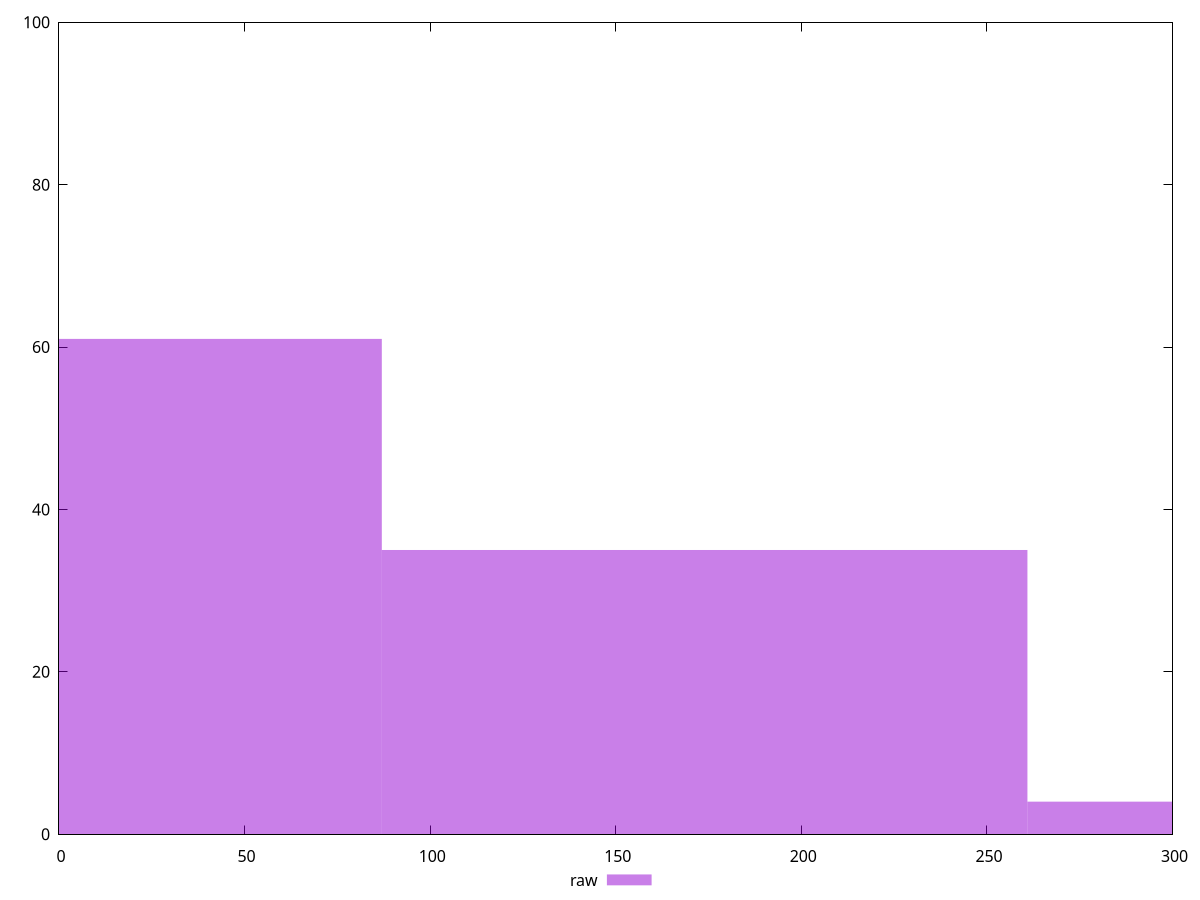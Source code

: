reset

$raw <<EOF
173.9423554663551 35
0 61
347.8847109327102 4
EOF

set key outside below
set boxwidth 173.9423554663551
set xrange [0:300]
set yrange [0:100]
set trange [0:100]
set style fill transparent solid 0.5 noborder
set terminal svg size 640, 490 enhanced background rgb 'white'
set output "report_00009_2021-02-08T22-37-41.559Z/unminified-javascript/samples/pages+cached+noadtech+nomedia+nocss/raw/histogram.svg"

plot $raw title "raw" with boxes

reset
